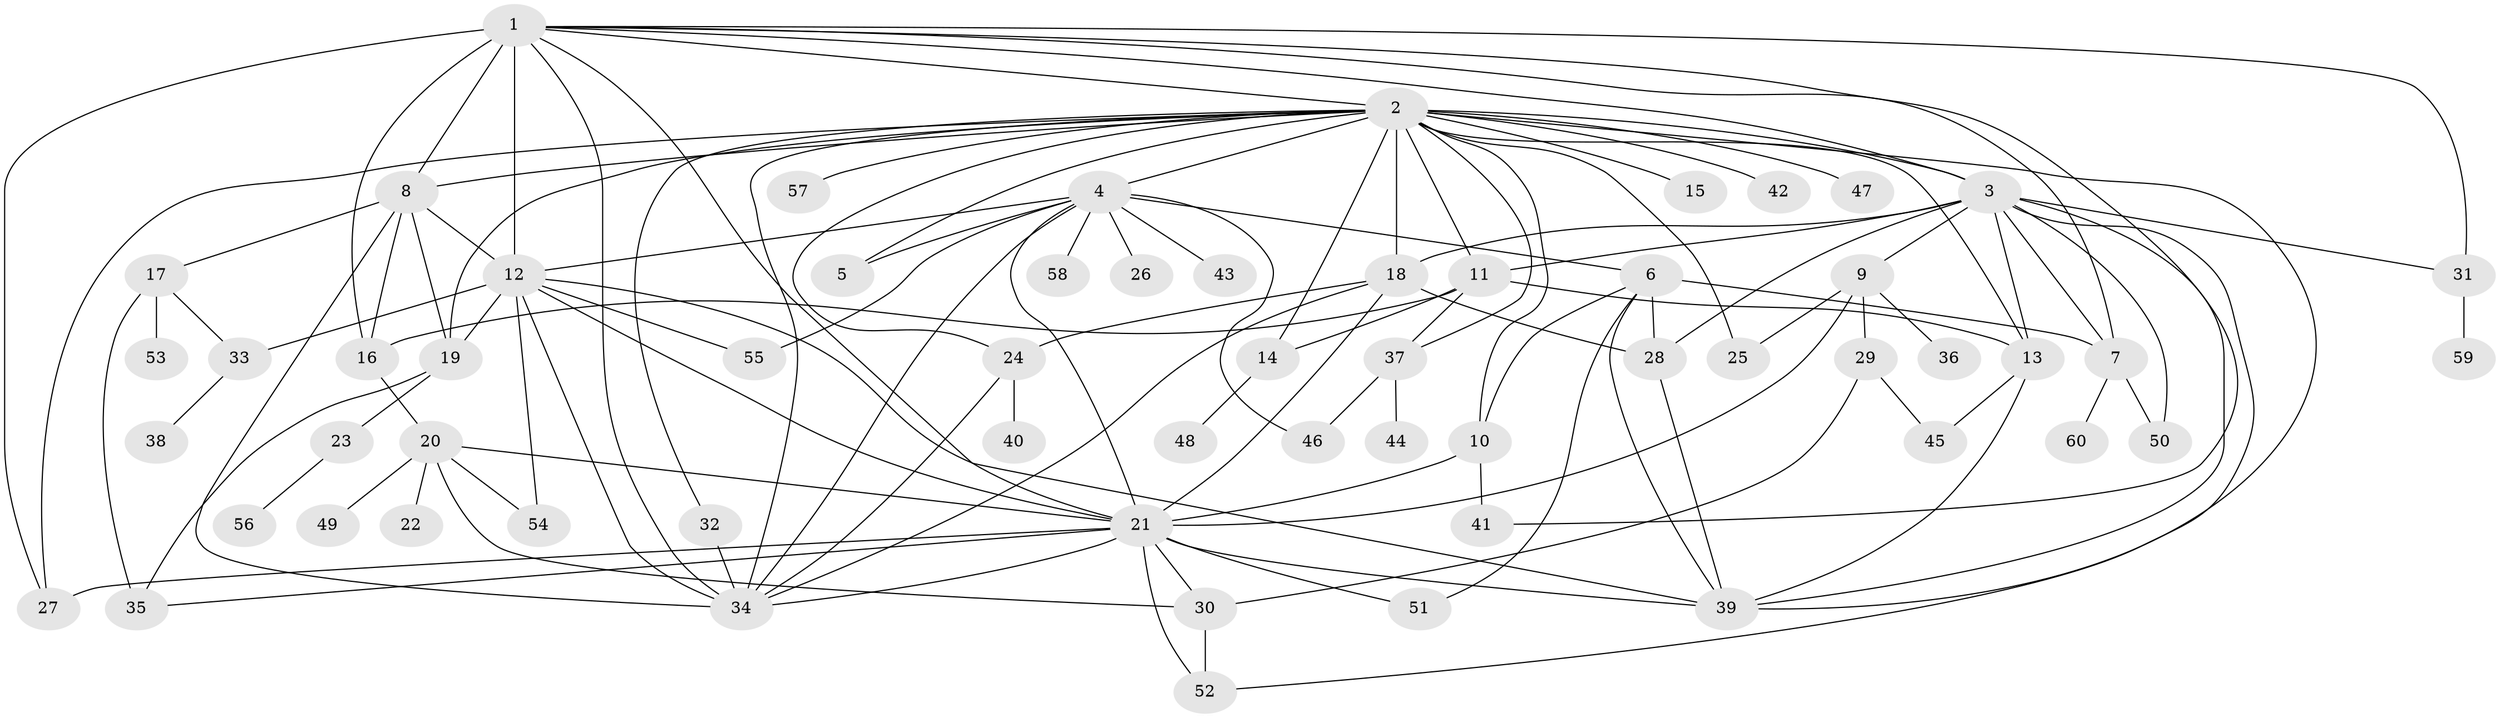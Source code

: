 // original degree distribution, {27: 0.008333333333333333, 32: 0.008333333333333333, 23: 0.008333333333333333, 13: 0.008333333333333333, 3: 0.175, 6: 0.03333333333333333, 5: 0.075, 8: 0.016666666666666666, 1: 0.39166666666666666, 9: 0.008333333333333333, 4: 0.1, 2: 0.14166666666666666, 7: 0.025}
// Generated by graph-tools (version 1.1) at 2025/35/03/09/25 02:35:36]
// undirected, 60 vertices, 118 edges
graph export_dot {
graph [start="1"]
  node [color=gray90,style=filled];
  1;
  2;
  3;
  4;
  5;
  6;
  7;
  8;
  9;
  10;
  11;
  12;
  13;
  14;
  15;
  16;
  17;
  18;
  19;
  20;
  21;
  22;
  23;
  24;
  25;
  26;
  27;
  28;
  29;
  30;
  31;
  32;
  33;
  34;
  35;
  36;
  37;
  38;
  39;
  40;
  41;
  42;
  43;
  44;
  45;
  46;
  47;
  48;
  49;
  50;
  51;
  52;
  53;
  54;
  55;
  56;
  57;
  58;
  59;
  60;
  1 -- 2 [weight=1.0];
  1 -- 3 [weight=1.0];
  1 -- 7 [weight=1.0];
  1 -- 8 [weight=1.0];
  1 -- 12 [weight=9.0];
  1 -- 16 [weight=1.0];
  1 -- 21 [weight=2.0];
  1 -- 27 [weight=1.0];
  1 -- 31 [weight=1.0];
  1 -- 34 [weight=2.0];
  1 -- 41 [weight=1.0];
  2 -- 3 [weight=1.0];
  2 -- 4 [weight=1.0];
  2 -- 5 [weight=1.0];
  2 -- 8 [weight=1.0];
  2 -- 10 [weight=1.0];
  2 -- 11 [weight=2.0];
  2 -- 13 [weight=1.0];
  2 -- 14 [weight=1.0];
  2 -- 15 [weight=1.0];
  2 -- 18 [weight=1.0];
  2 -- 19 [weight=1.0];
  2 -- 24 [weight=1.0];
  2 -- 25 [weight=1.0];
  2 -- 27 [weight=1.0];
  2 -- 32 [weight=1.0];
  2 -- 34 [weight=1.0];
  2 -- 37 [weight=1.0];
  2 -- 39 [weight=1.0];
  2 -- 42 [weight=1.0];
  2 -- 47 [weight=1.0];
  2 -- 57 [weight=1.0];
  3 -- 7 [weight=1.0];
  3 -- 9 [weight=1.0];
  3 -- 11 [weight=1.0];
  3 -- 13 [weight=2.0];
  3 -- 18 [weight=1.0];
  3 -- 28 [weight=6.0];
  3 -- 31 [weight=1.0];
  3 -- 39 [weight=1.0];
  3 -- 50 [weight=1.0];
  3 -- 52 [weight=1.0];
  4 -- 5 [weight=1.0];
  4 -- 6 [weight=1.0];
  4 -- 12 [weight=1.0];
  4 -- 21 [weight=1.0];
  4 -- 26 [weight=1.0];
  4 -- 34 [weight=1.0];
  4 -- 43 [weight=1.0];
  4 -- 46 [weight=2.0];
  4 -- 55 [weight=1.0];
  4 -- 58 [weight=1.0];
  6 -- 7 [weight=1.0];
  6 -- 10 [weight=1.0];
  6 -- 28 [weight=1.0];
  6 -- 39 [weight=2.0];
  6 -- 51 [weight=1.0];
  7 -- 50 [weight=1.0];
  7 -- 60 [weight=1.0];
  8 -- 12 [weight=1.0];
  8 -- 16 [weight=1.0];
  8 -- 17 [weight=1.0];
  8 -- 19 [weight=1.0];
  8 -- 34 [weight=1.0];
  9 -- 21 [weight=1.0];
  9 -- 25 [weight=1.0];
  9 -- 29 [weight=1.0];
  9 -- 36 [weight=1.0];
  10 -- 21 [weight=4.0];
  10 -- 41 [weight=1.0];
  11 -- 13 [weight=1.0];
  11 -- 14 [weight=1.0];
  11 -- 16 [weight=1.0];
  11 -- 37 [weight=1.0];
  12 -- 19 [weight=1.0];
  12 -- 21 [weight=1.0];
  12 -- 33 [weight=1.0];
  12 -- 34 [weight=1.0];
  12 -- 39 [weight=1.0];
  12 -- 54 [weight=1.0];
  12 -- 55 [weight=2.0];
  13 -- 39 [weight=1.0];
  13 -- 45 [weight=1.0];
  14 -- 48 [weight=1.0];
  16 -- 20 [weight=1.0];
  17 -- 33 [weight=1.0];
  17 -- 35 [weight=1.0];
  17 -- 53 [weight=1.0];
  18 -- 21 [weight=1.0];
  18 -- 24 [weight=1.0];
  18 -- 28 [weight=1.0];
  18 -- 34 [weight=1.0];
  19 -- 23 [weight=1.0];
  19 -- 35 [weight=1.0];
  20 -- 21 [weight=1.0];
  20 -- 22 [weight=1.0];
  20 -- 30 [weight=1.0];
  20 -- 49 [weight=1.0];
  20 -- 54 [weight=1.0];
  21 -- 27 [weight=1.0];
  21 -- 30 [weight=1.0];
  21 -- 34 [weight=1.0];
  21 -- 35 [weight=1.0];
  21 -- 39 [weight=1.0];
  21 -- 51 [weight=1.0];
  21 -- 52 [weight=1.0];
  23 -- 56 [weight=1.0];
  24 -- 34 [weight=1.0];
  24 -- 40 [weight=1.0];
  28 -- 39 [weight=1.0];
  29 -- 30 [weight=1.0];
  29 -- 45 [weight=1.0];
  30 -- 52 [weight=1.0];
  31 -- 59 [weight=1.0];
  32 -- 34 [weight=1.0];
  33 -- 38 [weight=1.0];
  37 -- 44 [weight=1.0];
  37 -- 46 [weight=1.0];
}
